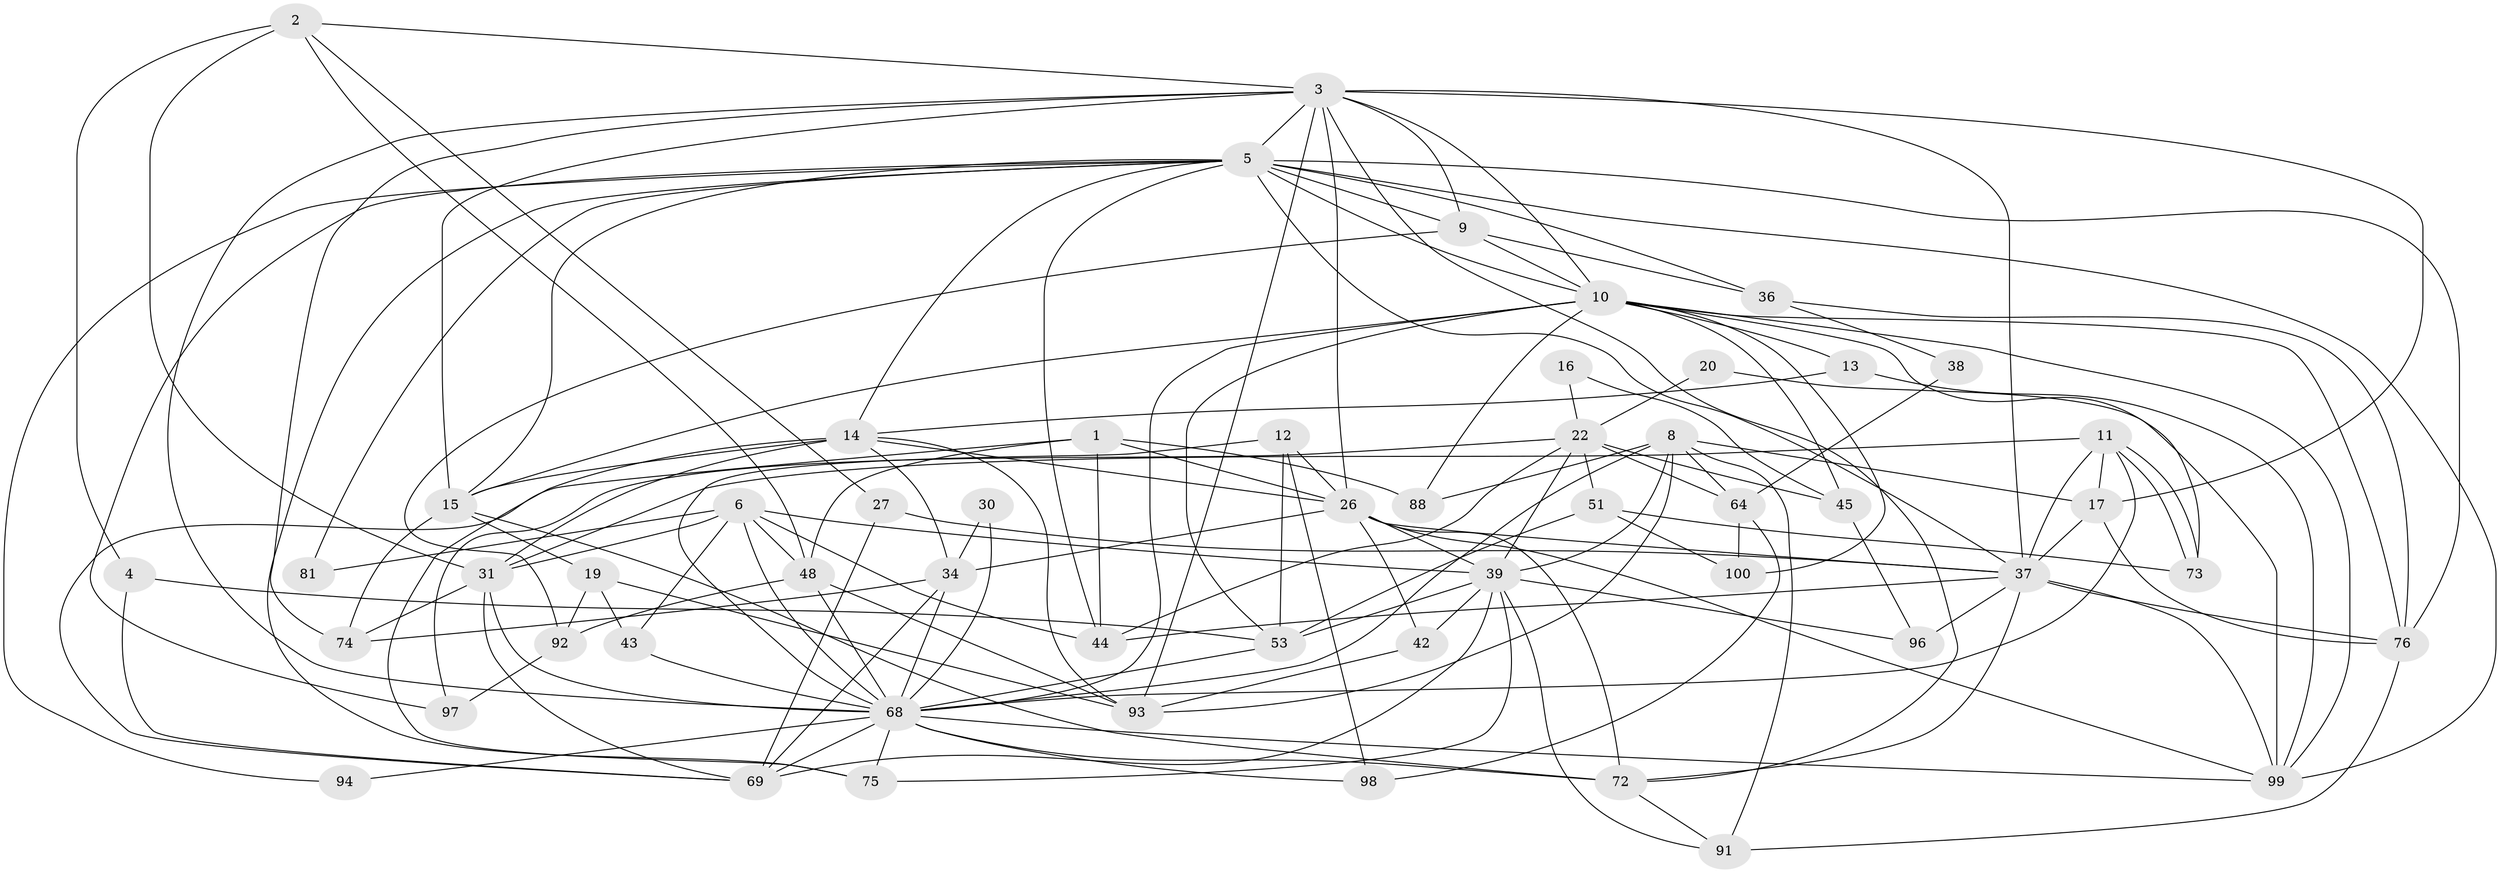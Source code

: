 // original degree distribution, {2: 0.11926605504587157, 4: 0.27522935779816515, 3: 0.29357798165137616, 6: 0.10091743119266056, 5: 0.1651376146788991, 7: 0.027522935779816515, 9: 0.009174311926605505, 8: 0.009174311926605505}
// Generated by graph-tools (version 1.1) at 2025/15/03/09/25 04:15:14]
// undirected, 54 vertices, 150 edges
graph export_dot {
graph [start="1"]
  node [color=gray90,style=filled];
  1 [super="+24"];
  2 [super="+50"];
  3 [super="+35+58"];
  4;
  5 [super="+7+109+32"];
  6 [super="+29"];
  8 [super="+57"];
  9 [super="+65"];
  10 [super="+33+25"];
  11 [super="+70"];
  12;
  13;
  14 [super="+46+55"];
  15 [super="+21"];
  16;
  17 [super="+18"];
  19 [super="+23"];
  20;
  22 [super="+28"];
  26 [super="+90+56+71"];
  27 [super="+59"];
  30;
  31 [super="+87+41"];
  34 [super="+40+52"];
  36 [super="+60"];
  37 [super="+104+95"];
  38;
  39 [super="+80"];
  42;
  43;
  44;
  45 [super="+47"];
  48 [super="+54+89"];
  51;
  53 [super="+63"];
  64;
  68 [super="+102+77"];
  69 [super="+107"];
  72 [super="+82"];
  73;
  74;
  75;
  76 [super="+86"];
  81;
  88;
  91;
  92;
  93;
  94;
  96;
  97;
  98;
  99 [super="+101"];
  100;
  1 -- 88;
  1 -- 69;
  1 -- 44;
  1 -- 26;
  1 -- 48;
  2 -- 27;
  2 -- 31;
  2 -- 48;
  2 -- 3;
  2 -- 4;
  3 -- 74;
  3 -- 17;
  3 -- 5 [weight=2];
  3 -- 93;
  3 -- 72;
  3 -- 26;
  3 -- 68;
  3 -- 9;
  3 -- 10;
  3 -- 15;
  3 -- 37 [weight=2];
  4 -- 53;
  4 -- 69;
  5 -- 36;
  5 -- 9;
  5 -- 99;
  5 -- 94;
  5 -- 97;
  5 -- 14;
  5 -- 81;
  5 -- 37;
  5 -- 75;
  5 -- 44;
  5 -- 76;
  5 -- 15;
  5 -- 10;
  6 -- 43;
  6 -- 44;
  6 -- 81;
  6 -- 48;
  6 -- 39;
  6 -- 68;
  6 -- 31;
  8 -- 39;
  8 -- 93;
  8 -- 17;
  8 -- 88;
  8 -- 91;
  8 -- 64;
  8 -- 68;
  9 -- 92;
  9 -- 36;
  9 -- 10;
  10 -- 88;
  10 -- 73;
  10 -- 99;
  10 -- 68 [weight=2];
  10 -- 100;
  10 -- 76;
  10 -- 13;
  10 -- 45;
  10 -- 15;
  10 -- 53;
  11 -- 73;
  11 -- 73;
  11 -- 68;
  11 -- 17;
  11 -- 31;
  11 -- 37;
  12 -- 98;
  12 -- 53;
  12 -- 26;
  12 -- 68;
  13 -- 99;
  13 -- 14;
  14 -- 75;
  14 -- 26;
  14 -- 93;
  14 -- 34;
  14 -- 15;
  14 -- 31;
  15 -- 74;
  15 -- 19;
  15 -- 72;
  16 -- 22;
  16 -- 45;
  17 -- 76;
  17 -- 37;
  19 -- 93;
  19 -- 43;
  19 -- 92;
  20 -- 22;
  20 -- 99;
  22 -- 64;
  22 -- 97;
  22 -- 51;
  22 -- 44;
  22 -- 45;
  22 -- 39;
  26 -- 72 [weight=3];
  26 -- 42;
  26 -- 99;
  26 -- 34;
  26 -- 39;
  26 -- 37;
  27 -- 69;
  27 -- 37;
  30 -- 68;
  30 -- 34;
  31 -- 74;
  31 -- 69;
  31 -- 68;
  34 -- 69;
  34 -- 68;
  34 -- 74;
  36 -- 38;
  36 -- 76;
  37 -- 44;
  37 -- 72;
  37 -- 96;
  37 -- 99;
  37 -- 76;
  38 -- 64;
  39 -- 53 [weight=2];
  39 -- 96;
  39 -- 69;
  39 -- 42;
  39 -- 75;
  39 -- 91;
  42 -- 93;
  43 -- 68;
  45 -- 96;
  48 -- 93;
  48 -- 92 [weight=2];
  48 -- 68 [weight=2];
  51 -- 100;
  51 -- 73;
  51 -- 53;
  53 -- 68;
  64 -- 98;
  64 -- 100;
  68 -- 94;
  68 -- 98;
  68 -- 99;
  68 -- 69;
  68 -- 72;
  68 -- 75;
  72 -- 91;
  76 -- 91;
  92 -- 97;
}
